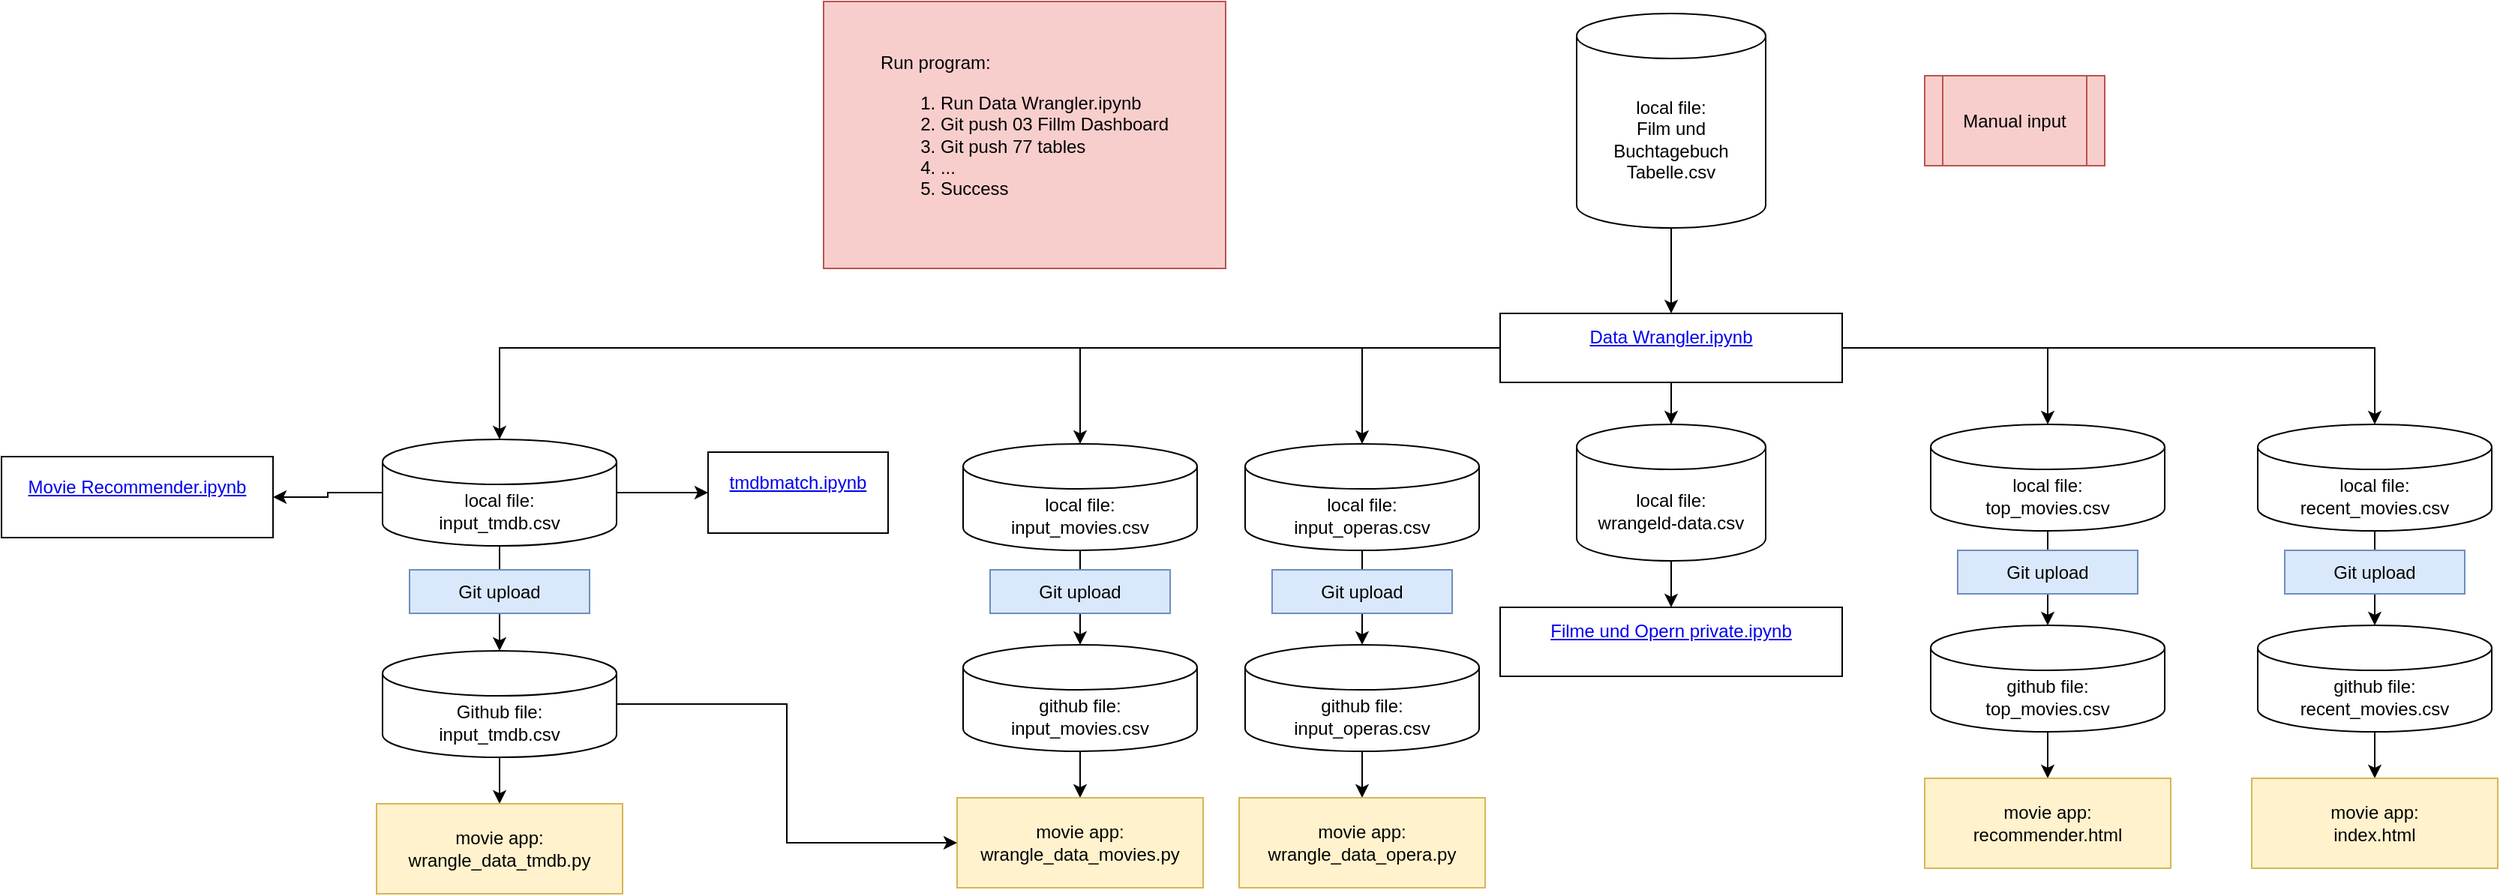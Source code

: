 <mxfile version="16.5.6" type="github">
  <diagram id="Zmv_30nIT3G1Nc5Q77fU" name="Page-1">
    <mxGraphModel dx="2473" dy="1252" grid="0" gridSize="10" guides="1" tooltips="1" connect="1" arrows="1" fold="1" page="0" pageScale="1" pageWidth="827" pageHeight="1169" math="0" shadow="0">
      <root>
        <mxCell id="0" />
        <mxCell id="1" parent="0" />
        <mxCell id="QEp2L6PEctv4l-9vnAkM-6" style="edgeStyle=orthogonalEdgeStyle;rounded=0;orthogonalLoop=1;jettySize=auto;html=1;exitX=0.5;exitY=1;exitDx=0;exitDy=0;exitPerimeter=0;entryX=0.5;entryY=0;entryDx=0;entryDy=0;" parent="1" source="Ts85mT_bDLmugQmWIPTJ-1" target="QEp2L6PEctv4l-9vnAkM-1" edge="1">
          <mxGeometry relative="1" as="geometry" />
        </mxCell>
        <mxCell id="Ts85mT_bDLmugQmWIPTJ-1" value="&lt;div&gt;local file: &lt;br&gt;&lt;/div&gt;&lt;div&gt;Film und Buchtagebuch Tabelle.csv&lt;/div&gt;" style="shape=cylinder3;whiteSpace=wrap;html=1;boundedLbl=1;backgroundOutline=1;size=15;rotation=0;" parent="1" vertex="1">
          <mxGeometry x="406" y="4" width="126" height="143" as="geometry" />
        </mxCell>
        <mxCell id="Ts85mT_bDLmugQmWIPTJ-2" value="Manual input" style="shape=process;whiteSpace=wrap;html=1;backgroundOutline=1;fillColor=#f8cecc;strokeColor=#b85450;" parent="1" vertex="1">
          <mxGeometry x="638" y="45.5" width="120" height="60" as="geometry" />
        </mxCell>
        <mxCell id="Ts85mT_bDLmugQmWIPTJ-4" value="&#xa;&lt;a class=&quot;item_link&quot; href=&quot;http://localhost:8888/notebooks/01%20Filmprojekt/Filme%20und%20Opern%20private.ipynb&quot; target=&quot;_blank&quot;&gt;&lt;span class=&quot;item_name&quot;&gt;Filme und Opern private.ipynb&lt;/span&gt;&lt;/a&gt;&#xa;&#xa;" style="rounded=0;whiteSpace=wrap;html=1;" parent="1" vertex="1">
          <mxGeometry x="355" y="400" width="228" height="46" as="geometry" />
        </mxCell>
        <mxCell id="Ts85mT_bDLmugQmWIPTJ-11" style="edgeStyle=orthogonalEdgeStyle;rounded=0;orthogonalLoop=1;jettySize=auto;html=1;exitX=0.5;exitY=1;exitDx=0;exitDy=0;exitPerimeter=0;entryX=0.5;entryY=0;entryDx=0;entryDy=0;entryPerimeter=0;" parent="1" source="Ts85mT_bDLmugQmWIPTJ-7" target="Ts85mT_bDLmugQmWIPTJ-10" edge="1">
          <mxGeometry relative="1" as="geometry" />
        </mxCell>
        <mxCell id="Ts85mT_bDLmugQmWIPTJ-7" value="&lt;div&gt;local file: &lt;br&gt;&lt;/div&gt;&lt;div&gt;input_movies.csv&lt;/div&gt;" style="shape=cylinder3;whiteSpace=wrap;html=1;boundedLbl=1;backgroundOutline=1;size=15;" parent="1" vertex="1">
          <mxGeometry x="-3" y="291" width="156" height="71" as="geometry" />
        </mxCell>
        <mxCell id="Ts85mT_bDLmugQmWIPTJ-12" style="edgeStyle=orthogonalEdgeStyle;rounded=0;orthogonalLoop=1;jettySize=auto;html=1;entryX=0.5;entryY=0;entryDx=0;entryDy=0;entryPerimeter=0;" parent="1" source="Ts85mT_bDLmugQmWIPTJ-8" target="Ts85mT_bDLmugQmWIPTJ-9" edge="1">
          <mxGeometry relative="1" as="geometry" />
        </mxCell>
        <mxCell id="Ts85mT_bDLmugQmWIPTJ-8" value="&lt;div&gt;local file: &lt;br&gt;&lt;/div&gt;&lt;div&gt;input_operas.csv&lt;/div&gt;" style="shape=cylinder3;whiteSpace=wrap;html=1;boundedLbl=1;backgroundOutline=1;size=15;" parent="1" vertex="1">
          <mxGeometry x="185" y="291" width="156" height="71" as="geometry" />
        </mxCell>
        <mxCell id="Ts85mT_bDLmugQmWIPTJ-22" style="edgeStyle=orthogonalEdgeStyle;rounded=0;orthogonalLoop=1;jettySize=auto;html=1;entryX=0.5;entryY=0;entryDx=0;entryDy=0;" parent="1" source="Ts85mT_bDLmugQmWIPTJ-9" target="Ts85mT_bDLmugQmWIPTJ-21" edge="1">
          <mxGeometry relative="1" as="geometry" />
        </mxCell>
        <mxCell id="Ts85mT_bDLmugQmWIPTJ-9" value="&lt;div&gt;github file: &lt;br&gt;&lt;/div&gt;&lt;div&gt;input_operas.csv&lt;/div&gt;" style="shape=cylinder3;whiteSpace=wrap;html=1;boundedLbl=1;backgroundOutline=1;size=15;" parent="1" vertex="1">
          <mxGeometry x="185" y="425" width="156" height="71" as="geometry" />
        </mxCell>
        <mxCell id="Ts85mT_bDLmugQmWIPTJ-18" style="edgeStyle=orthogonalEdgeStyle;rounded=0;orthogonalLoop=1;jettySize=auto;html=1;entryX=0.5;entryY=0;entryDx=0;entryDy=0;" parent="1" source="Ts85mT_bDLmugQmWIPTJ-10" target="Ts85mT_bDLmugQmWIPTJ-17" edge="1">
          <mxGeometry relative="1" as="geometry">
            <mxPoint x="75" y="550" as="targetPoint" />
          </mxGeometry>
        </mxCell>
        <mxCell id="Ts85mT_bDLmugQmWIPTJ-10" value="&lt;div&gt;github file: &lt;br&gt;&lt;/div&gt;&lt;div&gt;input_movies.csv&lt;/div&gt;" style="shape=cylinder3;whiteSpace=wrap;html=1;boundedLbl=1;backgroundOutline=1;size=15;" parent="1" vertex="1">
          <mxGeometry x="-3" y="425" width="156" height="71" as="geometry" />
        </mxCell>
        <mxCell id="Ts85mT_bDLmugQmWIPTJ-17" value="movie app:&lt;br&gt;&lt;div&gt;wrangle_data_movies.py&lt;/div&gt;" style="rounded=0;whiteSpace=wrap;html=1;fillColor=#fff2cc;strokeColor=#d6b656;" parent="1" vertex="1">
          <mxGeometry x="-7" y="527" width="164" height="60" as="geometry" />
        </mxCell>
        <mxCell id="Ts85mT_bDLmugQmWIPTJ-19" value="Git upload" style="rounded=0;whiteSpace=wrap;html=1;fillColor=#dae8fc;strokeColor=#6c8ebf;" parent="1" vertex="1">
          <mxGeometry x="15" y="375" width="120" height="29" as="geometry" />
        </mxCell>
        <mxCell id="Ts85mT_bDLmugQmWIPTJ-20" value="Git upload" style="rounded=0;whiteSpace=wrap;html=1;fillColor=#dae8fc;strokeColor=#6c8ebf;" parent="1" vertex="1">
          <mxGeometry x="203" y="375" width="120" height="29" as="geometry" />
        </mxCell>
        <mxCell id="Ts85mT_bDLmugQmWIPTJ-21" value="movie app:&lt;br&gt;&lt;div&gt;wrangle_data_opera.py&lt;/div&gt;" style="rounded=0;whiteSpace=wrap;html=1;fillColor=#fff2cc;strokeColor=#d6b656;" parent="1" vertex="1">
          <mxGeometry x="181" y="527" width="164" height="60" as="geometry" />
        </mxCell>
        <mxCell id="Ts85mT_bDLmugQmWIPTJ-23" value="&#xa;&lt;i class=&quot;item_icon running_notebook_icon icon-fixed-width&quot;&gt;&lt;/i&gt;&lt;a class=&quot;item_link&quot; href=&quot;http://localhost:8888/notebooks/01%20Filmprojekt/tmdbmatch.ipynb&quot; target=&quot;_blank&quot;&gt;&lt;span class=&quot;item_name&quot;&gt;tmdbmatch.ipynb&lt;/span&gt;&lt;/a&gt;&#xa;&#xa;" style="rounded=0;whiteSpace=wrap;html=1;" parent="1" vertex="1">
          <mxGeometry x="-173" y="296.5" width="120" height="54" as="geometry" />
        </mxCell>
        <mxCell id="Ts85mT_bDLmugQmWIPTJ-31" style="edgeStyle=orthogonalEdgeStyle;rounded=0;orthogonalLoop=1;jettySize=auto;html=1;entryX=0.5;entryY=0;entryDx=0;entryDy=0;entryPerimeter=0;" parent="1" source="Ts85mT_bDLmugQmWIPTJ-25" target="Ts85mT_bDLmugQmWIPTJ-30" edge="1">
          <mxGeometry relative="1" as="geometry" />
        </mxCell>
        <mxCell id="QEp2L6PEctv4l-9vnAkM-15" style="edgeStyle=orthogonalEdgeStyle;rounded=0;orthogonalLoop=1;jettySize=auto;html=1;entryX=0;entryY=0.5;entryDx=0;entryDy=0;" parent="1" source="Ts85mT_bDLmugQmWIPTJ-25" target="Ts85mT_bDLmugQmWIPTJ-23" edge="1">
          <mxGeometry relative="1" as="geometry" />
        </mxCell>
        <mxCell id="nMviqgkHkT_ptWmMSh8n-1" style="edgeStyle=orthogonalEdgeStyle;rounded=0;orthogonalLoop=1;jettySize=auto;html=1;entryX=1;entryY=0.5;entryDx=0;entryDy=0;" edge="1" parent="1" source="Ts85mT_bDLmugQmWIPTJ-25" target="Ts85mT_bDLmugQmWIPTJ-50">
          <mxGeometry relative="1" as="geometry" />
        </mxCell>
        <mxCell id="Ts85mT_bDLmugQmWIPTJ-25" value="&lt;div&gt;local file: &lt;br&gt;&lt;/div&gt;&lt;div&gt;input_tmdb.csv&lt;/div&gt;" style="shape=cylinder3;whiteSpace=wrap;html=1;boundedLbl=1;backgroundOutline=1;size=15;" parent="1" vertex="1">
          <mxGeometry x="-390" y="288" width="156" height="71" as="geometry" />
        </mxCell>
        <mxCell id="Ts85mT_bDLmugQmWIPTJ-34" style="edgeStyle=orthogonalEdgeStyle;rounded=0;orthogonalLoop=1;jettySize=auto;html=1;entryX=0.5;entryY=0;entryDx=0;entryDy=0;" parent="1" source="Ts85mT_bDLmugQmWIPTJ-30" target="Ts85mT_bDLmugQmWIPTJ-33" edge="1">
          <mxGeometry relative="1" as="geometry" />
        </mxCell>
        <mxCell id="Ts85mT_bDLmugQmWIPTJ-52" style="edgeStyle=orthogonalEdgeStyle;rounded=0;orthogonalLoop=1;jettySize=auto;html=1;entryX=0;entryY=0.5;entryDx=0;entryDy=0;" parent="1" source="Ts85mT_bDLmugQmWIPTJ-30" target="Ts85mT_bDLmugQmWIPTJ-17" edge="1">
          <mxGeometry relative="1" as="geometry" />
        </mxCell>
        <mxCell id="Ts85mT_bDLmugQmWIPTJ-30" value="&lt;div&gt;Github file: &lt;br&gt;&lt;/div&gt;&lt;div&gt;input_tmdb.csv&lt;/div&gt;" style="shape=cylinder3;whiteSpace=wrap;html=1;boundedLbl=1;backgroundOutline=1;size=15;" parent="1" vertex="1">
          <mxGeometry x="-390" y="429" width="156" height="71" as="geometry" />
        </mxCell>
        <mxCell id="Ts85mT_bDLmugQmWIPTJ-32" value="Git upload" style="rounded=0;whiteSpace=wrap;html=1;fillColor=#dae8fc;strokeColor=#6c8ebf;" parent="1" vertex="1">
          <mxGeometry x="-372" y="375" width="120" height="29" as="geometry" />
        </mxCell>
        <mxCell id="Ts85mT_bDLmugQmWIPTJ-33" value="movie app:&lt;br&gt;&lt;div&gt;wrangle_data_tmdb.py&lt;/div&gt;" style="rounded=0;whiteSpace=wrap;html=1;fillColor=#fff2cc;strokeColor=#d6b656;" parent="1" vertex="1">
          <mxGeometry x="-394" y="531" width="164" height="60" as="geometry" />
        </mxCell>
        <mxCell id="Ts85mT_bDLmugQmWIPTJ-38" style="edgeStyle=orthogonalEdgeStyle;rounded=0;orthogonalLoop=1;jettySize=auto;html=1;" parent="1" source="Ts85mT_bDLmugQmWIPTJ-35" target="Ts85mT_bDLmugQmWIPTJ-37" edge="1">
          <mxGeometry relative="1" as="geometry" />
        </mxCell>
        <mxCell id="Ts85mT_bDLmugQmWIPTJ-35" value="&lt;div&gt;local file: &lt;br&gt;&lt;/div&gt;&lt;div&gt;top_movies.csv&lt;/div&gt;" style="shape=cylinder3;whiteSpace=wrap;html=1;boundedLbl=1;backgroundOutline=1;size=15;" parent="1" vertex="1">
          <mxGeometry x="642" y="278" width="156" height="71" as="geometry" />
        </mxCell>
        <mxCell id="Ts85mT_bDLmugQmWIPTJ-41" style="edgeStyle=orthogonalEdgeStyle;rounded=0;orthogonalLoop=1;jettySize=auto;html=1;entryX=0.5;entryY=0;entryDx=0;entryDy=0;" parent="1" source="Ts85mT_bDLmugQmWIPTJ-37" target="Ts85mT_bDLmugQmWIPTJ-40" edge="1">
          <mxGeometry relative="1" as="geometry" />
        </mxCell>
        <mxCell id="Ts85mT_bDLmugQmWIPTJ-37" value="&lt;div&gt;github file:&lt;br&gt;&lt;/div&gt;&lt;div&gt;top_movies.csv&lt;/div&gt;" style="shape=cylinder3;whiteSpace=wrap;html=1;boundedLbl=1;backgroundOutline=1;size=15;" parent="1" vertex="1">
          <mxGeometry x="642" y="412" width="156" height="71" as="geometry" />
        </mxCell>
        <mxCell id="Ts85mT_bDLmugQmWIPTJ-39" value="Git upload" style="rounded=0;whiteSpace=wrap;html=1;fillColor=#dae8fc;strokeColor=#6c8ebf;" parent="1" vertex="1">
          <mxGeometry x="660" y="362" width="120" height="29" as="geometry" />
        </mxCell>
        <mxCell id="Ts85mT_bDLmugQmWIPTJ-40" value="movie app:&lt;br&gt;&lt;div&gt;recommender.html&lt;/div&gt;" style="rounded=0;whiteSpace=wrap;html=1;fillColor=#fff2cc;strokeColor=#d6b656;" parent="1" vertex="1">
          <mxGeometry x="638" y="514" width="164" height="60" as="geometry" />
        </mxCell>
        <mxCell id="Ts85mT_bDLmugQmWIPTJ-42" style="edgeStyle=orthogonalEdgeStyle;rounded=0;orthogonalLoop=1;jettySize=auto;html=1;" parent="1" source="Ts85mT_bDLmugQmWIPTJ-43" target="Ts85mT_bDLmugQmWIPTJ-45" edge="1">
          <mxGeometry relative="1" as="geometry" />
        </mxCell>
        <mxCell id="Ts85mT_bDLmugQmWIPTJ-43" value="&lt;div&gt;local file: &lt;br&gt;&lt;/div&gt;&lt;div&gt;recent_movies.csv&lt;/div&gt;" style="shape=cylinder3;whiteSpace=wrap;html=1;boundedLbl=1;backgroundOutline=1;size=15;" parent="1" vertex="1">
          <mxGeometry x="860" y="278" width="156" height="71" as="geometry" />
        </mxCell>
        <mxCell id="Ts85mT_bDLmugQmWIPTJ-44" style="edgeStyle=orthogonalEdgeStyle;rounded=0;orthogonalLoop=1;jettySize=auto;html=1;entryX=0.5;entryY=0;entryDx=0;entryDy=0;" parent="1" source="Ts85mT_bDLmugQmWIPTJ-45" target="Ts85mT_bDLmugQmWIPTJ-47" edge="1">
          <mxGeometry relative="1" as="geometry" />
        </mxCell>
        <mxCell id="Ts85mT_bDLmugQmWIPTJ-45" value="&lt;div&gt;github file:&lt;br&gt;&lt;/div&gt;&lt;div&gt;&lt;div&gt;recent_movies.csv&lt;/div&gt;&lt;/div&gt;" style="shape=cylinder3;whiteSpace=wrap;html=1;boundedLbl=1;backgroundOutline=1;size=15;" parent="1" vertex="1">
          <mxGeometry x="860" y="412" width="156" height="71" as="geometry" />
        </mxCell>
        <mxCell id="Ts85mT_bDLmugQmWIPTJ-46" value="Git upload" style="rounded=0;whiteSpace=wrap;html=1;fillColor=#dae8fc;strokeColor=#6c8ebf;" parent="1" vertex="1">
          <mxGeometry x="878" y="362" width="120" height="29" as="geometry" />
        </mxCell>
        <mxCell id="Ts85mT_bDLmugQmWIPTJ-47" value="movie app:&lt;br&gt;&lt;div&gt;index.html&lt;/div&gt;" style="rounded=0;whiteSpace=wrap;html=1;fillColor=#fff2cc;strokeColor=#d6b656;" parent="1" vertex="1">
          <mxGeometry x="856" y="514" width="164" height="60" as="geometry" />
        </mxCell>
        <mxCell id="Ts85mT_bDLmugQmWIPTJ-50" value="&#xa;&lt;a class=&quot;item_link&quot; href=&quot;http://localhost:8888/notebooks/01%20Filmprojekt/Movie%20Recommender.ipynb&quot; target=&quot;_blank&quot;&gt;&lt;span class=&quot;item_name&quot;&gt;Movie Recommender.ipynb&lt;/span&gt;&lt;/a&gt;&#xa;&#xa;" style="rounded=0;whiteSpace=wrap;html=1;" parent="1" vertex="1">
          <mxGeometry x="-644" y="299.5" width="181" height="54" as="geometry" />
        </mxCell>
        <mxCell id="Ts85mT_bDLmugQmWIPTJ-54" value="&lt;div align=&quot;left&quot;&gt;Run program: &lt;br&gt;&lt;/div&gt;&lt;div align=&quot;left&quot;&gt;&lt;ol&gt;&lt;li&gt;Run Data Wrangler.ipynb&lt;/li&gt;&lt;li&gt;Git push 03 Fillm Dashboard&lt;/li&gt;&lt;li&gt;Git push 77 tables&lt;/li&gt;&lt;li&gt;...&lt;/li&gt;&lt;li&gt;Success&lt;br&gt;&lt;/li&gt;&lt;/ol&gt;&lt;/div&gt;" style="rounded=0;whiteSpace=wrap;html=1;fillColor=#f8cecc;strokeColor=#b85450;" parent="1" vertex="1">
          <mxGeometry x="-96" y="-4" width="268" height="178" as="geometry" />
        </mxCell>
        <mxCell id="QEp2L6PEctv4l-9vnAkM-7" style="edgeStyle=orthogonalEdgeStyle;rounded=0;orthogonalLoop=1;jettySize=auto;html=1;entryX=0.5;entryY=0;entryDx=0;entryDy=0;entryPerimeter=0;" parent="1" source="QEp2L6PEctv4l-9vnAkM-1" target="QEp2L6PEctv4l-9vnAkM-2" edge="1">
          <mxGeometry relative="1" as="geometry" />
        </mxCell>
        <mxCell id="QEp2L6PEctv4l-9vnAkM-9" style="edgeStyle=orthogonalEdgeStyle;rounded=0;orthogonalLoop=1;jettySize=auto;html=1;entryX=0.5;entryY=0;entryDx=0;entryDy=0;entryPerimeter=0;" parent="1" source="QEp2L6PEctv4l-9vnAkM-1" target="Ts85mT_bDLmugQmWIPTJ-8" edge="1">
          <mxGeometry relative="1" as="geometry" />
        </mxCell>
        <mxCell id="QEp2L6PEctv4l-9vnAkM-10" style="edgeStyle=orthogonalEdgeStyle;rounded=0;orthogonalLoop=1;jettySize=auto;html=1;entryX=0.5;entryY=0;entryDx=0;entryDy=0;entryPerimeter=0;" parent="1" source="QEp2L6PEctv4l-9vnAkM-1" target="Ts85mT_bDLmugQmWIPTJ-7" edge="1">
          <mxGeometry relative="1" as="geometry" />
        </mxCell>
        <mxCell id="QEp2L6PEctv4l-9vnAkM-11" style="edgeStyle=orthogonalEdgeStyle;rounded=0;orthogonalLoop=1;jettySize=auto;html=1;entryX=0.5;entryY=0;entryDx=0;entryDy=0;entryPerimeter=0;" parent="1" source="QEp2L6PEctv4l-9vnAkM-1" target="Ts85mT_bDLmugQmWIPTJ-35" edge="1">
          <mxGeometry relative="1" as="geometry" />
        </mxCell>
        <mxCell id="QEp2L6PEctv4l-9vnAkM-12" style="edgeStyle=orthogonalEdgeStyle;rounded=0;orthogonalLoop=1;jettySize=auto;html=1;entryX=0.5;entryY=0;entryDx=0;entryDy=0;entryPerimeter=0;" parent="1" source="QEp2L6PEctv4l-9vnAkM-1" target="Ts85mT_bDLmugQmWIPTJ-43" edge="1">
          <mxGeometry relative="1" as="geometry" />
        </mxCell>
        <mxCell id="QEp2L6PEctv4l-9vnAkM-13" style="edgeStyle=orthogonalEdgeStyle;rounded=0;orthogonalLoop=1;jettySize=auto;html=1;" parent="1" source="QEp2L6PEctv4l-9vnAkM-1" target="Ts85mT_bDLmugQmWIPTJ-25" edge="1">
          <mxGeometry relative="1" as="geometry" />
        </mxCell>
        <mxCell id="QEp2L6PEctv4l-9vnAkM-1" value="&#xa;&lt;a class=&quot;item_link&quot; href=&quot;http://localhost:8888/notebooks/01%20Filmprojekt/Data%20Wrangler.ipynb&quot; target=&quot;_blank&quot;&gt;&lt;span class=&quot;item_name&quot;&gt;Data Wrangler.ipynb&lt;/span&gt;&lt;/a&gt;&#xa;&#xa;" style="rounded=0;whiteSpace=wrap;html=1;" parent="1" vertex="1">
          <mxGeometry x="355" y="204" width="228" height="46" as="geometry" />
        </mxCell>
        <mxCell id="QEp2L6PEctv4l-9vnAkM-8" style="edgeStyle=orthogonalEdgeStyle;rounded=0;orthogonalLoop=1;jettySize=auto;html=1;entryX=0.5;entryY=0;entryDx=0;entryDy=0;" parent="1" source="QEp2L6PEctv4l-9vnAkM-2" target="Ts85mT_bDLmugQmWIPTJ-4" edge="1">
          <mxGeometry relative="1" as="geometry" />
        </mxCell>
        <mxCell id="QEp2L6PEctv4l-9vnAkM-2" value="&lt;div&gt;local file: &lt;br&gt;&lt;/div&gt;&lt;div&gt;wrangeld-data.csv&lt;br&gt;&lt;/div&gt;" style="shape=cylinder3;whiteSpace=wrap;html=1;boundedLbl=1;backgroundOutline=1;size=15;rotation=0;" parent="1" vertex="1">
          <mxGeometry x="406" y="278" width="126" height="91" as="geometry" />
        </mxCell>
      </root>
    </mxGraphModel>
  </diagram>
</mxfile>
